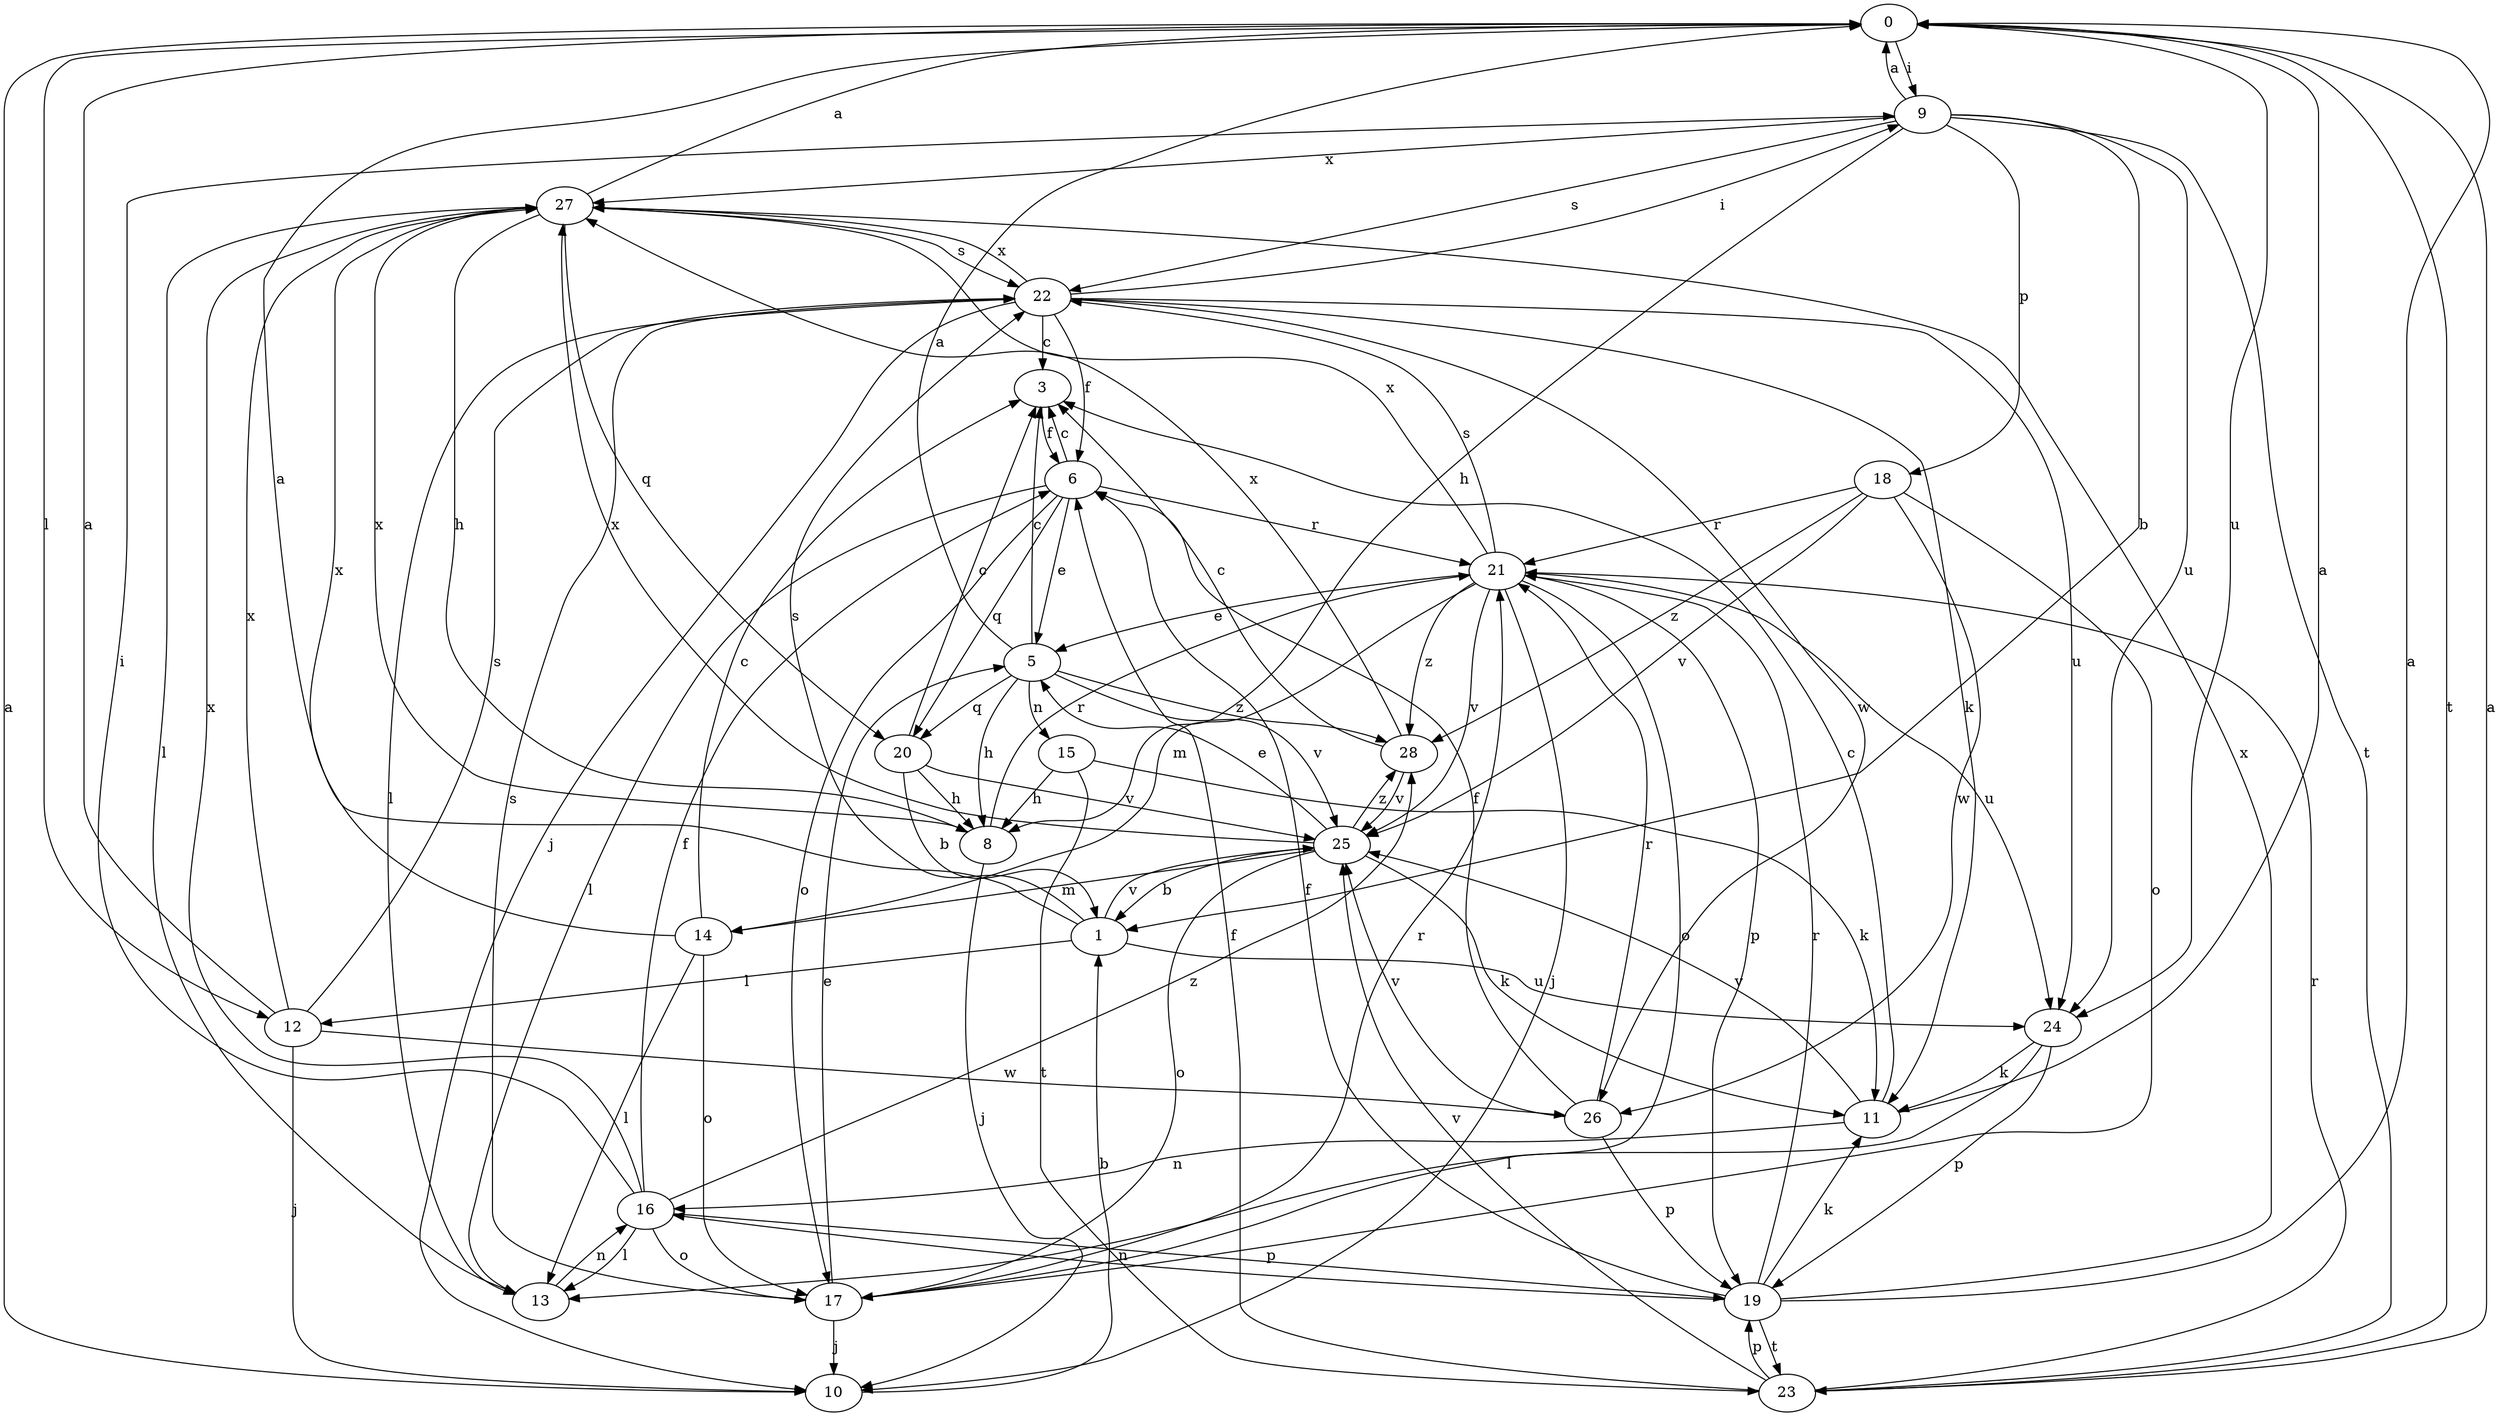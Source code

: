 strict digraph  {
0;
1;
3;
5;
6;
8;
9;
10;
11;
12;
13;
14;
15;
16;
17;
18;
19;
20;
21;
22;
23;
24;
25;
26;
27;
28;
0 -> 9  [label=i];
0 -> 12  [label=l];
0 -> 23  [label=t];
0 -> 24  [label=u];
1 -> 0  [label=a];
1 -> 12  [label=l];
1 -> 22  [label=s];
1 -> 24  [label=u];
1 -> 25  [label=v];
3 -> 6  [label=f];
5 -> 0  [label=a];
5 -> 3  [label=c];
5 -> 8  [label=h];
5 -> 15  [label=n];
5 -> 20  [label=q];
5 -> 25  [label=v];
5 -> 28  [label=z];
6 -> 3  [label=c];
6 -> 5  [label=e];
6 -> 13  [label=l];
6 -> 17  [label=o];
6 -> 20  [label=q];
6 -> 21  [label=r];
8 -> 10  [label=j];
8 -> 21  [label=r];
8 -> 27  [label=x];
9 -> 0  [label=a];
9 -> 1  [label=b];
9 -> 8  [label=h];
9 -> 18  [label=p];
9 -> 22  [label=s];
9 -> 23  [label=t];
9 -> 24  [label=u];
9 -> 27  [label=x];
10 -> 0  [label=a];
10 -> 1  [label=b];
11 -> 0  [label=a];
11 -> 3  [label=c];
11 -> 16  [label=n];
11 -> 25  [label=v];
12 -> 0  [label=a];
12 -> 10  [label=j];
12 -> 22  [label=s];
12 -> 26  [label=w];
12 -> 27  [label=x];
13 -> 16  [label=n];
14 -> 3  [label=c];
14 -> 13  [label=l];
14 -> 17  [label=o];
14 -> 27  [label=x];
15 -> 8  [label=h];
15 -> 11  [label=k];
15 -> 23  [label=t];
16 -> 6  [label=f];
16 -> 9  [label=i];
16 -> 13  [label=l];
16 -> 17  [label=o];
16 -> 19  [label=p];
16 -> 27  [label=x];
16 -> 28  [label=z];
17 -> 5  [label=e];
17 -> 10  [label=j];
17 -> 21  [label=r];
17 -> 22  [label=s];
18 -> 17  [label=o];
18 -> 21  [label=r];
18 -> 25  [label=v];
18 -> 26  [label=w];
18 -> 28  [label=z];
19 -> 0  [label=a];
19 -> 6  [label=f];
19 -> 11  [label=k];
19 -> 16  [label=n];
19 -> 21  [label=r];
19 -> 23  [label=t];
19 -> 27  [label=x];
20 -> 1  [label=b];
20 -> 3  [label=c];
20 -> 8  [label=h];
20 -> 25  [label=v];
21 -> 5  [label=e];
21 -> 10  [label=j];
21 -> 14  [label=m];
21 -> 17  [label=o];
21 -> 19  [label=p];
21 -> 22  [label=s];
21 -> 24  [label=u];
21 -> 25  [label=v];
21 -> 27  [label=x];
21 -> 28  [label=z];
22 -> 3  [label=c];
22 -> 6  [label=f];
22 -> 9  [label=i];
22 -> 10  [label=j];
22 -> 11  [label=k];
22 -> 13  [label=l];
22 -> 24  [label=u];
22 -> 26  [label=w];
22 -> 27  [label=x];
23 -> 0  [label=a];
23 -> 6  [label=f];
23 -> 19  [label=p];
23 -> 21  [label=r];
23 -> 25  [label=v];
24 -> 11  [label=k];
24 -> 13  [label=l];
24 -> 19  [label=p];
25 -> 1  [label=b];
25 -> 5  [label=e];
25 -> 11  [label=k];
25 -> 14  [label=m];
25 -> 17  [label=o];
25 -> 27  [label=x];
25 -> 28  [label=z];
26 -> 6  [label=f];
26 -> 19  [label=p];
26 -> 21  [label=r];
26 -> 25  [label=v];
27 -> 0  [label=a];
27 -> 8  [label=h];
27 -> 13  [label=l];
27 -> 20  [label=q];
27 -> 22  [label=s];
28 -> 3  [label=c];
28 -> 25  [label=v];
28 -> 27  [label=x];
}
